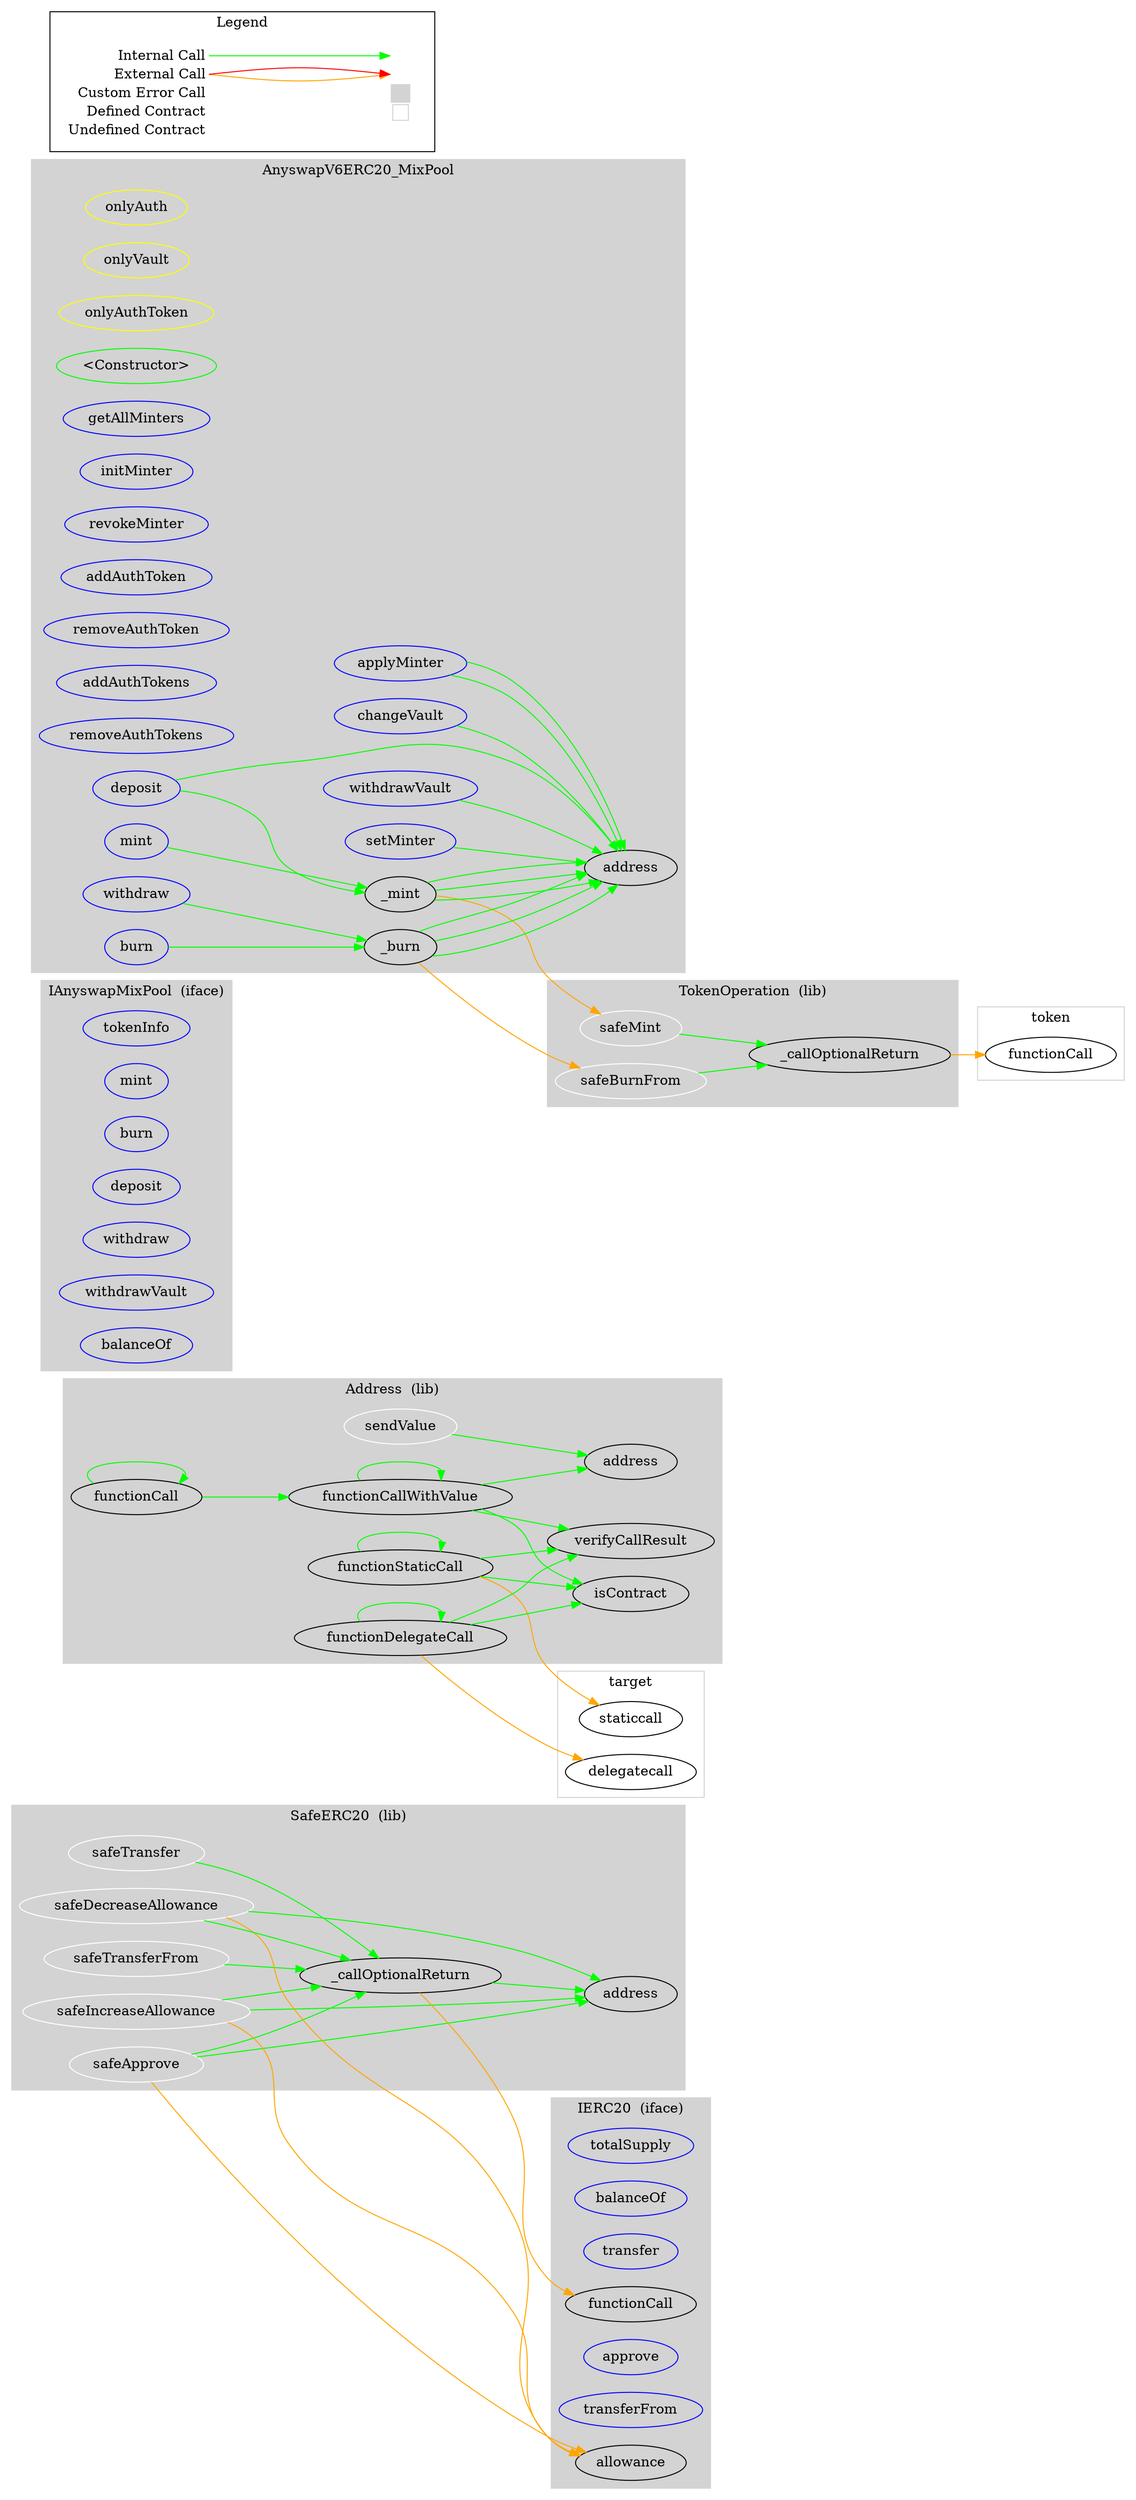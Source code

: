 digraph G {
  graph [ ratio = "auto", page = "100", compound =true ];
subgraph "clusterIERC20" {
  graph [ label = "IERC20  (iface)", color = "lightgray", style = "filled", bgcolor = "lightgray" ];
  "IERC20.totalSupply" [ label = "totalSupply", color = "blue" ];
  "IERC20.balanceOf" [ label = "balanceOf", color = "blue" ];
  "IERC20.transfer" [ label = "transfer", color = "blue" ];
  "IERC20.allowance" [ label = "allowance" ];
  "IERC20.approve" [ label = "approve", color = "blue" ];
  "IERC20.transferFrom" [ label = "transferFrom", color = "blue" ];
  "IERC20.functionCall" [ label = "functionCall" ];
}

subgraph "clusterAddress" {
  graph [ label = "Address  (lib)", color = "lightgray", style = "filled", bgcolor = "lightgray" ];
  "Address.isContract" [ label = "isContract" ];
  "Address.sendValue" [ label = "sendValue", color = "white" ];
  "Address.functionCall" [ label = "functionCall" ];
  "Address.functionCallWithValue" [ label = "functionCallWithValue" ];
  "Address.functionStaticCall" [ label = "functionStaticCall" ];
  "Address.functionDelegateCall" [ label = "functionDelegateCall" ];
  "Address.verifyCallResult" [ label = "verifyCallResult" ];
  "Address.address" [ label = "address" ];
}

subgraph "clusterSafeERC20" {
  graph [ label = "SafeERC20  (lib)", color = "lightgray", style = "filled", bgcolor = "lightgray" ];
  "SafeERC20.safeTransfer" [ label = "safeTransfer", color = "white" ];
  "SafeERC20.safeTransferFrom" [ label = "safeTransferFrom", color = "white" ];
  "SafeERC20.safeApprove" [ label = "safeApprove", color = "white" ];
  "SafeERC20.safeIncreaseAllowance" [ label = "safeIncreaseAllowance", color = "white" ];
  "SafeERC20.safeDecreaseAllowance" [ label = "safeDecreaseAllowance", color = "white" ];
  "SafeERC20._callOptionalReturn" [ label = "_callOptionalReturn" ];
  "SafeERC20.address" [ label = "address" ];
}

subgraph "clusterIAnyswapMixPool" {
  graph [ label = "IAnyswapMixPool  (iface)", color = "lightgray", style = "filled", bgcolor = "lightgray" ];
  "IAnyswapMixPool.tokenInfo" [ label = "tokenInfo", color = "blue" ];
  "IAnyswapMixPool.mint" [ label = "mint", color = "blue" ];
  "IAnyswapMixPool.burn" [ label = "burn", color = "blue" ];
  "IAnyswapMixPool.deposit" [ label = "deposit", color = "blue" ];
  "IAnyswapMixPool.withdraw" [ label = "withdraw", color = "blue" ];
  "IAnyswapMixPool.withdrawVault" [ label = "withdrawVault", color = "blue" ];
  "IAnyswapMixPool.balanceOf" [ label = "balanceOf", color = "blue" ];
}

subgraph "clusterTokenOperation" {
  graph [ label = "TokenOperation  (lib)", color = "lightgray", style = "filled", bgcolor = "lightgray" ];
  "TokenOperation.safeMint" [ label = "safeMint", color = "white" ];
  "TokenOperation.safeBurnFrom" [ label = "safeBurnFrom", color = "white" ];
  "TokenOperation._callOptionalReturn" [ label = "_callOptionalReturn" ];
}

subgraph "clusterAnyswapV6ERC20_MixPool" {
  graph [ label = "AnyswapV6ERC20_MixPool", color = "lightgray", style = "filled", bgcolor = "lightgray" ];
  "AnyswapV6ERC20_MixPool.onlyAuth" [ label = "onlyAuth", color = "yellow" ];
  "AnyswapV6ERC20_MixPool.onlyVault" [ label = "onlyVault", color = "yellow" ];
  "AnyswapV6ERC20_MixPool.onlyAuthToken" [ label = "onlyAuthToken", color = "yellow" ];
  "AnyswapV6ERC20_MixPool.<Constructor>" [ label = "<Constructor>", color = "green" ];
  "AnyswapV6ERC20_MixPool.getAllMinters" [ label = "getAllMinters", color = "blue" ];
  "AnyswapV6ERC20_MixPool.initMinter" [ label = "initMinter", color = "blue" ];
  "AnyswapV6ERC20_MixPool.setMinter" [ label = "setMinter", color = "blue" ];
  "AnyswapV6ERC20_MixPool.applyMinter" [ label = "applyMinter", color = "blue" ];
  "AnyswapV6ERC20_MixPool.revokeMinter" [ label = "revokeMinter", color = "blue" ];
  "AnyswapV6ERC20_MixPool.changeVault" [ label = "changeVault", color = "blue" ];
  "AnyswapV6ERC20_MixPool.addAuthToken" [ label = "addAuthToken", color = "blue" ];
  "AnyswapV6ERC20_MixPool.removeAuthToken" [ label = "removeAuthToken", color = "blue" ];
  "AnyswapV6ERC20_MixPool.addAuthTokens" [ label = "addAuthTokens", color = "blue" ];
  "AnyswapV6ERC20_MixPool.removeAuthTokens" [ label = "removeAuthTokens", color = "blue" ];
  "AnyswapV6ERC20_MixPool.mint" [ label = "mint", color = "blue" ];
  "AnyswapV6ERC20_MixPool.burn" [ label = "burn", color = "blue" ];
  "AnyswapV6ERC20_MixPool.deposit" [ label = "deposit", color = "blue" ];
  "AnyswapV6ERC20_MixPool.withdraw" [ label = "withdraw", color = "blue" ];
  "AnyswapV6ERC20_MixPool.withdrawVault" [ label = "withdrawVault", color = "blue" ];
  "AnyswapV6ERC20_MixPool._mint" [ label = "_mint" ];
  "AnyswapV6ERC20_MixPool._burn" [ label = "_burn" ];
  "AnyswapV6ERC20_MixPool.address" [ label = "address" ];
}

subgraph "clustertarget" {
  graph [ label = "target", color = "lightgray" ];
  "target.staticcall" [ label = "staticcall" ];
  "target.delegatecall" [ label = "delegatecall" ];
}

subgraph "clustertoken" {
  graph [ label = "token", color = "lightgray" ];
  "token.functionCall" [ label = "functionCall" ];
}

  "Address.sendValue";
  "Address.address";
  "Address.functionCall";
  "Address.functionCallWithValue";
  "Address.isContract";
  "Address.verifyCallResult";
  "Address.functionStaticCall";
  "target.staticcall";
  "Address.functionDelegateCall";
  "target.delegatecall";
  "SafeERC20.safeTransfer";
  "SafeERC20._callOptionalReturn";
  "SafeERC20.safeTransferFrom";
  "SafeERC20.safeApprove";
  "IERC20.allowance";
  "SafeERC20.address";
  "SafeERC20.safeIncreaseAllowance";
  "SafeERC20.safeDecreaseAllowance";
  "IERC20.functionCall";
  "TokenOperation.safeMint";
  "TokenOperation._callOptionalReturn";
  "TokenOperation.safeBurnFrom";
  "token.functionCall";
  "AnyswapV6ERC20_MixPool.setMinter";
  "AnyswapV6ERC20_MixPool.address";
  "AnyswapV6ERC20_MixPool.applyMinter";
  "AnyswapV6ERC20_MixPool.changeVault";
  "AnyswapV6ERC20_MixPool.mint";
  "AnyswapV6ERC20_MixPool._mint";
  "AnyswapV6ERC20_MixPool.burn";
  "AnyswapV6ERC20_MixPool._burn";
  "AnyswapV6ERC20_MixPool.deposit";
  "AnyswapV6ERC20_MixPool.withdraw";
  "AnyswapV6ERC20_MixPool.withdrawVault";
  "Address.sendValue" -> "Address.address" [ color = "green" ];
  "Address.functionCall" -> "Address.functionCall" [ color = "green" ];
  "Address.functionCall" -> "Address.functionCallWithValue" [ color = "green" ];
  "Address.functionCallWithValue" -> "Address.functionCallWithValue" [ color = "green" ];
  "Address.functionCallWithValue" -> "Address.address" [ color = "green" ];
  "Address.functionCallWithValue" -> "Address.isContract" [ color = "green" ];
  "Address.functionCallWithValue" -> "Address.verifyCallResult" [ color = "green" ];
  "Address.functionStaticCall" -> "Address.functionStaticCall" [ color = "green" ];
  "Address.functionStaticCall" -> "Address.isContract" [ color = "green" ];
  "Address.functionStaticCall" -> "target.staticcall" [ color = "orange" ];
  "Address.functionStaticCall" -> "Address.verifyCallResult" [ color = "green" ];
  "Address.functionDelegateCall" -> "Address.functionDelegateCall" [ color = "green" ];
  "Address.functionDelegateCall" -> "Address.isContract" [ color = "green" ];
  "Address.functionDelegateCall" -> "target.delegatecall" [ color = "orange" ];
  "Address.functionDelegateCall" -> "Address.verifyCallResult" [ color = "green" ];
  "SafeERC20.safeTransfer" -> "SafeERC20._callOptionalReturn" [ color = "green" ];
  "SafeERC20.safeTransferFrom" -> "SafeERC20._callOptionalReturn" [ color = "green" ];
  "SafeERC20.safeApprove" -> "IERC20.allowance" [ color = "orange" ];
  "SafeERC20.safeApprove" -> "SafeERC20.address" [ color = "green" ];
  "SafeERC20.safeApprove" -> "SafeERC20._callOptionalReturn" [ color = "green" ];
  "SafeERC20.safeIncreaseAllowance" -> "IERC20.allowance" [ color = "orange" ];
  "SafeERC20.safeIncreaseAllowance" -> "SafeERC20.address" [ color = "green" ];
  "SafeERC20.safeIncreaseAllowance" -> "SafeERC20._callOptionalReturn" [ color = "green" ];
  "SafeERC20.safeDecreaseAllowance" -> "IERC20.allowance" [ color = "orange" ];
  "SafeERC20.safeDecreaseAllowance" -> "SafeERC20.address" [ color = "green" ];
  "SafeERC20.safeDecreaseAllowance" -> "SafeERC20._callOptionalReturn" [ color = "green" ];
  "SafeERC20._callOptionalReturn" -> "IERC20.functionCall" [ color = "orange" ];
  "SafeERC20._callOptionalReturn" -> "SafeERC20.address" [ color = "green" ];
  "TokenOperation.safeMint" -> "TokenOperation._callOptionalReturn" [ color = "green" ];
  "TokenOperation.safeBurnFrom" -> "TokenOperation._callOptionalReturn" [ color = "green" ];
  "TokenOperation._callOptionalReturn" -> "token.functionCall" [ color = "orange" ];
  "AnyswapV6ERC20_MixPool.setMinter" -> "AnyswapV6ERC20_MixPool.address" [ color = "green" ];
  "AnyswapV6ERC20_MixPool.applyMinter" -> "AnyswapV6ERC20_MixPool.address" [ color = "green" ];
  "AnyswapV6ERC20_MixPool.applyMinter" -> "AnyswapV6ERC20_MixPool.address" [ color = "green" ];
  "AnyswapV6ERC20_MixPool.changeVault" -> "AnyswapV6ERC20_MixPool.address" [ color = "green" ];
  "AnyswapV6ERC20_MixPool.mint" -> "AnyswapV6ERC20_MixPool._mint" [ color = "green" ];
  "AnyswapV6ERC20_MixPool.burn" -> "AnyswapV6ERC20_MixPool._burn" [ color = "green" ];
  "AnyswapV6ERC20_MixPool.deposit" -> "AnyswapV6ERC20_MixPool.address" [ color = "green" ];
  "AnyswapV6ERC20_MixPool.deposit" -> "AnyswapV6ERC20_MixPool._mint" [ color = "green" ];
  "AnyswapV6ERC20_MixPool.withdraw" -> "AnyswapV6ERC20_MixPool._burn" [ color = "green" ];
  "AnyswapV6ERC20_MixPool.withdrawVault" -> "AnyswapV6ERC20_MixPool.address" [ color = "green" ];
  "AnyswapV6ERC20_MixPool._mint" -> "AnyswapV6ERC20_MixPool.address" [ color = "green" ];
  "AnyswapV6ERC20_MixPool._mint" -> "AnyswapV6ERC20_MixPool.address" [ color = "green" ];
  "AnyswapV6ERC20_MixPool._mint" -> "TokenOperation.safeMint" [ color = "orange" ];
  "AnyswapV6ERC20_MixPool._mint" -> "AnyswapV6ERC20_MixPool.address" [ color = "green" ];
  "AnyswapV6ERC20_MixPool._burn" -> "AnyswapV6ERC20_MixPool.address" [ color = "green" ];
  "AnyswapV6ERC20_MixPool._burn" -> "AnyswapV6ERC20_MixPool.address" [ color = "green" ];
  "AnyswapV6ERC20_MixPool._burn" -> "TokenOperation.safeBurnFrom" [ color = "orange" ];
  "AnyswapV6ERC20_MixPool._burn" -> "AnyswapV6ERC20_MixPool.address" [ color = "green" ];


rankdir=LR
node [shape=plaintext]
subgraph cluster_01 { 
label = "Legend";
key [label=<<table border="0" cellpadding="2" cellspacing="0" cellborder="0">
  <tr><td align="right" port="i1">Internal Call</td></tr>
  <tr><td align="right" port="i2">External Call</td></tr>
  <tr><td align="right" port="i2">Custom Error Call</td></tr>
  <tr><td align="right" port="i3">Defined Contract</td></tr>
  <tr><td align="right" port="i4">Undefined Contract</td></tr>
  </table>>]
key2 [label=<<table border="0" cellpadding="2" cellspacing="0" cellborder="0">
  <tr><td port="i1">&nbsp;&nbsp;&nbsp;</td></tr>
  <tr><td port="i2">&nbsp;&nbsp;&nbsp;</td></tr>
  <tr><td port="i3" bgcolor="lightgray">&nbsp;&nbsp;&nbsp;</td></tr>
  <tr><td port="i4">
    <table border="1" cellborder="0" cellspacing="0" cellpadding="7" color="lightgray">
      <tr>
       <td></td>
      </tr>
     </table>
  </td></tr>
  </table>>]
key:i1:e -> key2:i1:w [color="green"]
key:i2:e -> key2:i2:w [color="orange"]
key:i2:e -> key2:i2:w [color="red"]
}
}

